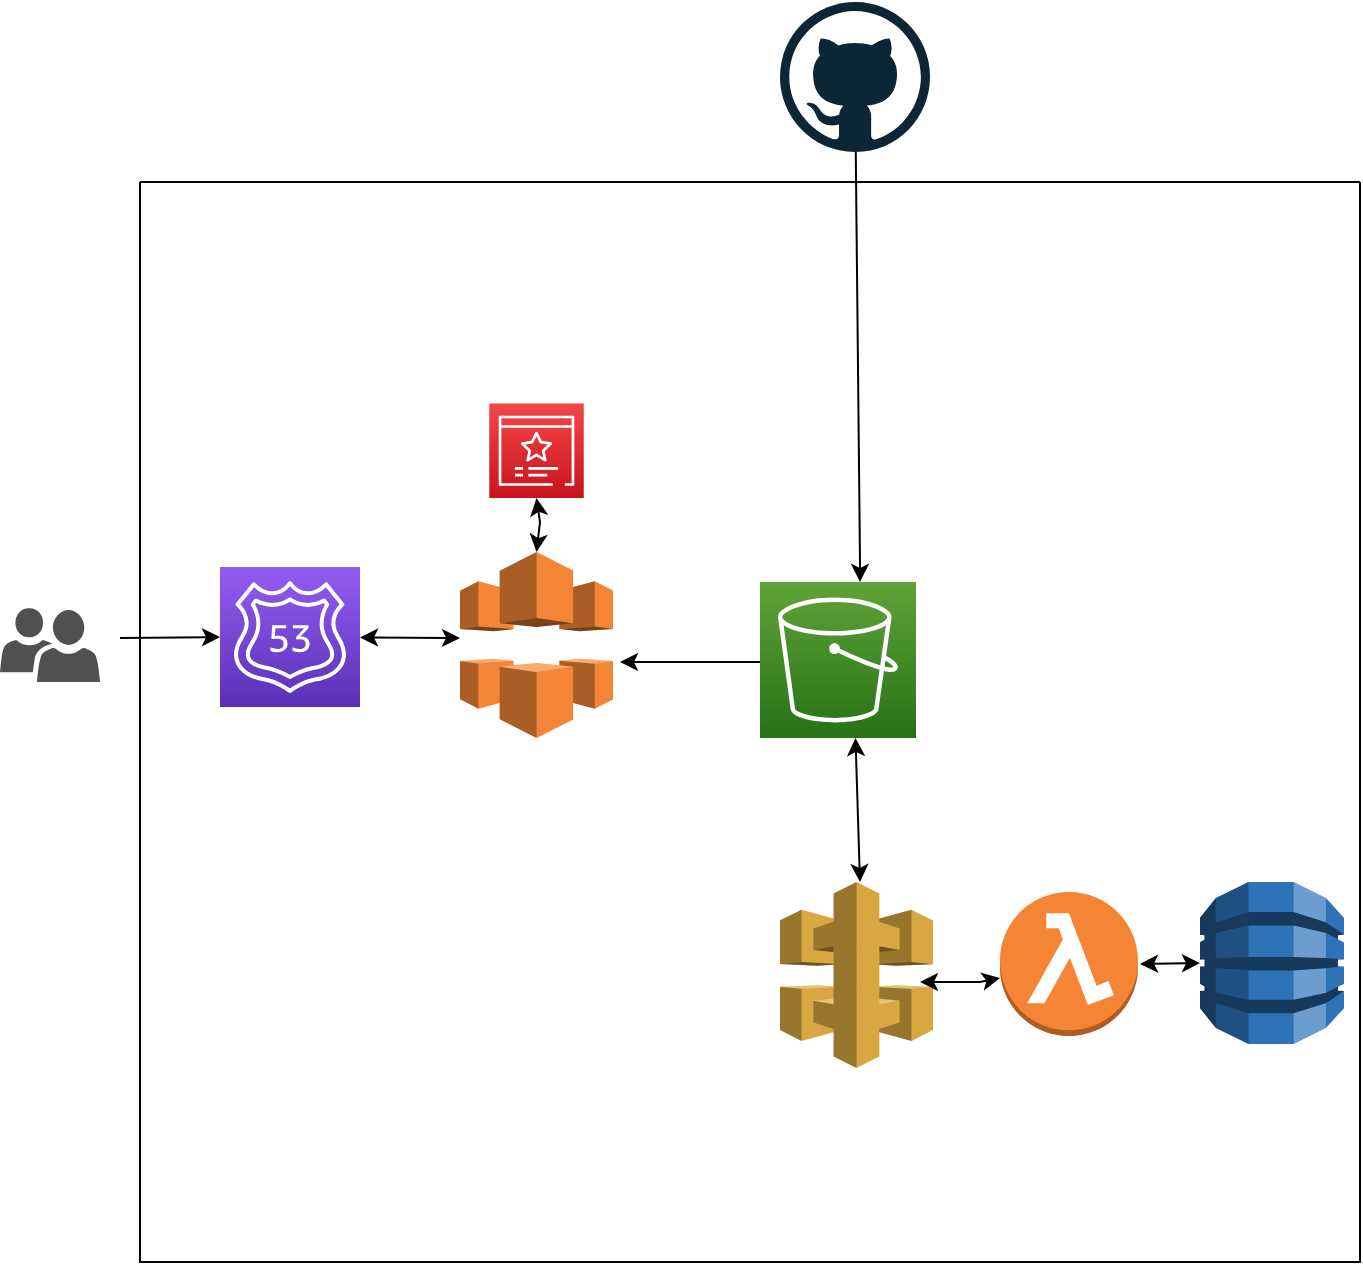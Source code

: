 <mxfile version="20.8.23" type="github">
  <diagram name="Page-1" id="y1dAeT7xC99VqLzQ5ByR">
    <mxGraphModel dx="1644" dy="1562" grid="1" gridSize="10" guides="1" tooltips="1" connect="1" arrows="1" fold="1" page="1" pageScale="1" pageWidth="850" pageHeight="1100" math="0" shadow="0">
      <root>
        <mxCell id="0" />
        <mxCell id="1" parent="0" />
        <mxCell id="iQKLv8ELs9eyA_wGUFIE-2" value="" style="swimlane;startSize=0;" vertex="1" parent="1">
          <mxGeometry x="-40" y="50" width="610" height="540" as="geometry" />
        </mxCell>
        <mxCell id="iQKLv8ELs9eyA_wGUFIE-1" value="" style="sketch=0;points=[[0,0,0],[0.25,0,0],[0.5,0,0],[0.75,0,0],[1,0,0],[0,1,0],[0.25,1,0],[0.5,1,0],[0.75,1,0],[1,1,0],[0,0.25,0],[0,0.5,0],[0,0.75,0],[1,0.25,0],[1,0.5,0],[1,0.75,0]];outlineConnect=0;fontColor=#232F3E;gradientColor=#60A337;gradientDirection=north;fillColor=#277116;strokeColor=#ffffff;dashed=0;verticalLabelPosition=bottom;verticalAlign=top;align=center;html=1;fontSize=12;fontStyle=0;aspect=fixed;shape=mxgraph.aws4.resourceIcon;resIcon=mxgraph.aws4.s3;" vertex="1" parent="iQKLv8ELs9eyA_wGUFIE-2">
          <mxGeometry x="310" y="200" width="78" height="78" as="geometry" />
        </mxCell>
        <mxCell id="iQKLv8ELs9eyA_wGUFIE-3" value="" style="outlineConnect=0;dashed=0;verticalLabelPosition=bottom;verticalAlign=top;align=center;html=1;shape=mxgraph.aws3.cloudfront;fillColor=#F58536;gradientColor=none;" vertex="1" parent="iQKLv8ELs9eyA_wGUFIE-2">
          <mxGeometry x="160" y="185" width="76.5" height="93" as="geometry" />
        </mxCell>
        <mxCell id="iQKLv8ELs9eyA_wGUFIE-5" value="" style="sketch=0;points=[[0,0,0],[0.25,0,0],[0.5,0,0],[0.75,0,0],[1,0,0],[0,1,0],[0.25,1,0],[0.5,1,0],[0.75,1,0],[1,1,0],[0,0.25,0],[0,0.5,0],[0,0.75,0],[1,0.25,0],[1,0.5,0],[1,0.75,0]];outlineConnect=0;fontColor=#232F3E;gradientColor=#945DF2;gradientDirection=north;fillColor=#5A30B5;strokeColor=#ffffff;dashed=0;verticalLabelPosition=bottom;verticalAlign=top;align=center;html=1;fontSize=12;fontStyle=0;aspect=fixed;shape=mxgraph.aws4.resourceIcon;resIcon=mxgraph.aws4.route_53;" vertex="1" parent="iQKLv8ELs9eyA_wGUFIE-2">
          <mxGeometry x="40" y="192.5" width="70" height="70" as="geometry" />
        </mxCell>
        <mxCell id="iQKLv8ELs9eyA_wGUFIE-4" value="" style="endArrow=classic;html=1;rounded=0;" edge="1" parent="iQKLv8ELs9eyA_wGUFIE-2">
          <mxGeometry width="50" height="50" relative="1" as="geometry">
            <mxPoint x="310" y="240" as="sourcePoint" />
            <mxPoint x="240" y="240" as="targetPoint" />
            <Array as="points">
              <mxPoint x="250" y="240" />
              <mxPoint x="240" y="240" />
            </Array>
          </mxGeometry>
        </mxCell>
        <mxCell id="iQKLv8ELs9eyA_wGUFIE-10" value="" style="endArrow=classic;html=1;rounded=0;entryX=0;entryY=0.5;entryDx=0;entryDy=0;entryPerimeter=0;" edge="1" parent="iQKLv8ELs9eyA_wGUFIE-2" target="iQKLv8ELs9eyA_wGUFIE-5">
          <mxGeometry width="50" height="50" relative="1" as="geometry">
            <mxPoint x="-10" y="228" as="sourcePoint" />
            <mxPoint x="40" y="180" as="targetPoint" />
          </mxGeometry>
        </mxCell>
        <mxCell id="iQKLv8ELs9eyA_wGUFIE-11" value="" style="sketch=0;points=[[0,0,0],[0.25,0,0],[0.5,0,0],[0.75,0,0],[1,0,0],[0,1,0],[0.25,1,0],[0.5,1,0],[0.75,1,0],[1,1,0],[0,0.25,0],[0,0.5,0],[0,0.75,0],[1,0.25,0],[1,0.5,0],[1,0.75,0]];outlineConnect=0;fontColor=#232F3E;gradientColor=#F54749;gradientDirection=north;fillColor=#C7131F;strokeColor=#ffffff;dashed=0;verticalLabelPosition=bottom;verticalAlign=top;align=center;html=1;fontSize=12;fontStyle=0;aspect=fixed;shape=mxgraph.aws4.resourceIcon;resIcon=mxgraph.aws4.certificate_manager_3;" vertex="1" parent="iQKLv8ELs9eyA_wGUFIE-2">
          <mxGeometry x="174.63" y="110.75" width="47.25" height="47.25" as="geometry" />
        </mxCell>
        <mxCell id="iQKLv8ELs9eyA_wGUFIE-13" value="" style="endArrow=classic;startArrow=classic;html=1;rounded=0;entryX=0.5;entryY=1;entryDx=0;entryDy=0;entryPerimeter=0;exitX=0.5;exitY=0;exitDx=0;exitDy=0;exitPerimeter=0;" edge="1" parent="iQKLv8ELs9eyA_wGUFIE-2" source="iQKLv8ELs9eyA_wGUFIE-3" target="iQKLv8ELs9eyA_wGUFIE-11">
          <mxGeometry width="50" height="50" relative="1" as="geometry">
            <mxPoint x="300" y="220" as="sourcePoint" />
            <mxPoint x="350" y="170" as="targetPoint" />
            <Array as="points">
              <mxPoint x="200" y="170" />
            </Array>
          </mxGeometry>
        </mxCell>
        <mxCell id="iQKLv8ELs9eyA_wGUFIE-16" value="" style="outlineConnect=0;dashed=0;verticalLabelPosition=bottom;verticalAlign=top;align=center;html=1;shape=mxgraph.aws3.api_gateway;fillColor=#D9A741;gradientColor=none;" vertex="1" parent="iQKLv8ELs9eyA_wGUFIE-2">
          <mxGeometry x="320" y="350" width="76.5" height="93" as="geometry" />
        </mxCell>
        <mxCell id="iQKLv8ELs9eyA_wGUFIE-17" value="" style="outlineConnect=0;dashed=0;verticalLabelPosition=bottom;verticalAlign=top;align=center;html=1;shape=mxgraph.aws3.dynamo_db;fillColor=#2E73B8;gradientColor=none;" vertex="1" parent="iQKLv8ELs9eyA_wGUFIE-2">
          <mxGeometry x="530" y="350" width="72" height="81" as="geometry" />
        </mxCell>
        <mxCell id="iQKLv8ELs9eyA_wGUFIE-18" value="" style="outlineConnect=0;dashed=0;verticalLabelPosition=bottom;verticalAlign=top;align=center;html=1;shape=mxgraph.aws3.lambda_function;fillColor=#F58534;gradientColor=none;" vertex="1" parent="iQKLv8ELs9eyA_wGUFIE-2">
          <mxGeometry x="430" y="355" width="69" height="72" as="geometry" />
        </mxCell>
        <mxCell id="iQKLv8ELs9eyA_wGUFIE-22" value="" style="endArrow=classic;startArrow=classic;html=1;rounded=0;" edge="1" parent="iQKLv8ELs9eyA_wGUFIE-2">
          <mxGeometry width="50" height="50" relative="1" as="geometry">
            <mxPoint x="357.75" y="278" as="sourcePoint" />
            <mxPoint x="360" y="350" as="targetPoint" />
            <Array as="points" />
          </mxGeometry>
        </mxCell>
        <mxCell id="iQKLv8ELs9eyA_wGUFIE-26" value="" style="endArrow=classic;startArrow=classic;html=1;rounded=0;entryX=0;entryY=0.5;entryDx=0;entryDy=0;entryPerimeter=0;" edge="1" parent="iQKLv8ELs9eyA_wGUFIE-2" target="iQKLv8ELs9eyA_wGUFIE-17">
          <mxGeometry width="50" height="50" relative="1" as="geometry">
            <mxPoint x="500" y="391" as="sourcePoint" />
            <mxPoint x="540" y="340" as="targetPoint" />
            <Array as="points" />
          </mxGeometry>
        </mxCell>
        <mxCell id="iQKLv8ELs9eyA_wGUFIE-8" value="" style="endArrow=classic;startArrow=classic;html=1;rounded=0;" edge="1" parent="1" target="iQKLv8ELs9eyA_wGUFIE-5">
          <mxGeometry width="50" height="50" relative="1" as="geometry">
            <mxPoint x="120" y="278" as="sourcePoint" />
            <mxPoint x="310" y="220" as="targetPoint" />
            <Array as="points" />
          </mxGeometry>
        </mxCell>
        <mxCell id="iQKLv8ELs9eyA_wGUFIE-9" value="" style="sketch=0;pointerEvents=1;shadow=0;dashed=0;html=1;strokeColor=none;labelPosition=center;verticalLabelPosition=bottom;verticalAlign=top;align=center;fillColor=#505050;shape=mxgraph.mscae.intune.user_group" vertex="1" parent="1">
          <mxGeometry x="-110" y="263" width="50" height="37" as="geometry" />
        </mxCell>
        <mxCell id="iQKLv8ELs9eyA_wGUFIE-14" value="" style="dashed=0;outlineConnect=0;html=1;align=center;labelPosition=center;verticalLabelPosition=bottom;verticalAlign=top;shape=mxgraph.weblogos.github" vertex="1" parent="1">
          <mxGeometry x="280" y="-40" width="75" height="75" as="geometry" />
        </mxCell>
        <mxCell id="iQKLv8ELs9eyA_wGUFIE-15" value="" style="endArrow=classic;html=1;rounded=0;" edge="1" parent="1" source="iQKLv8ELs9eyA_wGUFIE-14">
          <mxGeometry width="50" height="50" relative="1" as="geometry">
            <mxPoint x="260" y="200" as="sourcePoint" />
            <mxPoint x="320" y="250" as="targetPoint" />
            <Array as="points">
              <mxPoint x="320" y="240" />
            </Array>
          </mxGeometry>
        </mxCell>
        <mxCell id="iQKLv8ELs9eyA_wGUFIE-23" value="" style="endArrow=classic;startArrow=classic;html=1;rounded=0;" edge="1" parent="1" target="iQKLv8ELs9eyA_wGUFIE-18">
          <mxGeometry width="50" height="50" relative="1" as="geometry">
            <mxPoint x="350" y="450" as="sourcePoint" />
            <mxPoint x="310" y="370" as="targetPoint" />
            <Array as="points">
              <mxPoint x="360" y="450" />
              <mxPoint x="380" y="450" />
            </Array>
          </mxGeometry>
        </mxCell>
      </root>
    </mxGraphModel>
  </diagram>
</mxfile>

